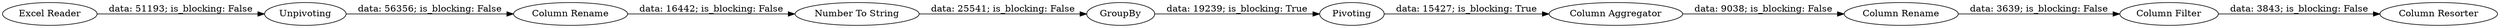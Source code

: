 digraph {
	"6120712388361282615_7" [label=GroupBy]
	"6120712388361282615_10" [label="Column Aggregator"]
	"6120712388361282615_8" [label=Pivoting]
	"6120712388361282615_6" [label="Column Rename"]
	"6120712388361282615_13" [label="Column Filter"]
	"6120712388361282615_1" [label="Excel Reader"]
	"6120712388361282615_11" [label="Column Rename"]
	"6120712388361282615_2" [label=Unpivoting]
	"6120712388361282615_5" [label="Number To String"]
	"6120712388361282615_12" [label="Column Resorter"]
	"6120712388361282615_11" -> "6120712388361282615_13" [label="data: 3639; is_blocking: False"]
	"6120712388361282615_2" -> "6120712388361282615_6" [label="data: 56356; is_blocking: False"]
	"6120712388361282615_5" -> "6120712388361282615_7" [label="data: 25541; is_blocking: False"]
	"6120712388361282615_8" -> "6120712388361282615_10" [label="data: 15427; is_blocking: True"]
	"6120712388361282615_7" -> "6120712388361282615_8" [label="data: 19239; is_blocking: True"]
	"6120712388361282615_6" -> "6120712388361282615_5" [label="data: 16442; is_blocking: False"]
	"6120712388361282615_1" -> "6120712388361282615_2" [label="data: 51193; is_blocking: False"]
	"6120712388361282615_13" -> "6120712388361282615_12" [label="data: 3843; is_blocking: False"]
	"6120712388361282615_10" -> "6120712388361282615_11" [label="data: 9038; is_blocking: False"]
	rankdir=LR
}
